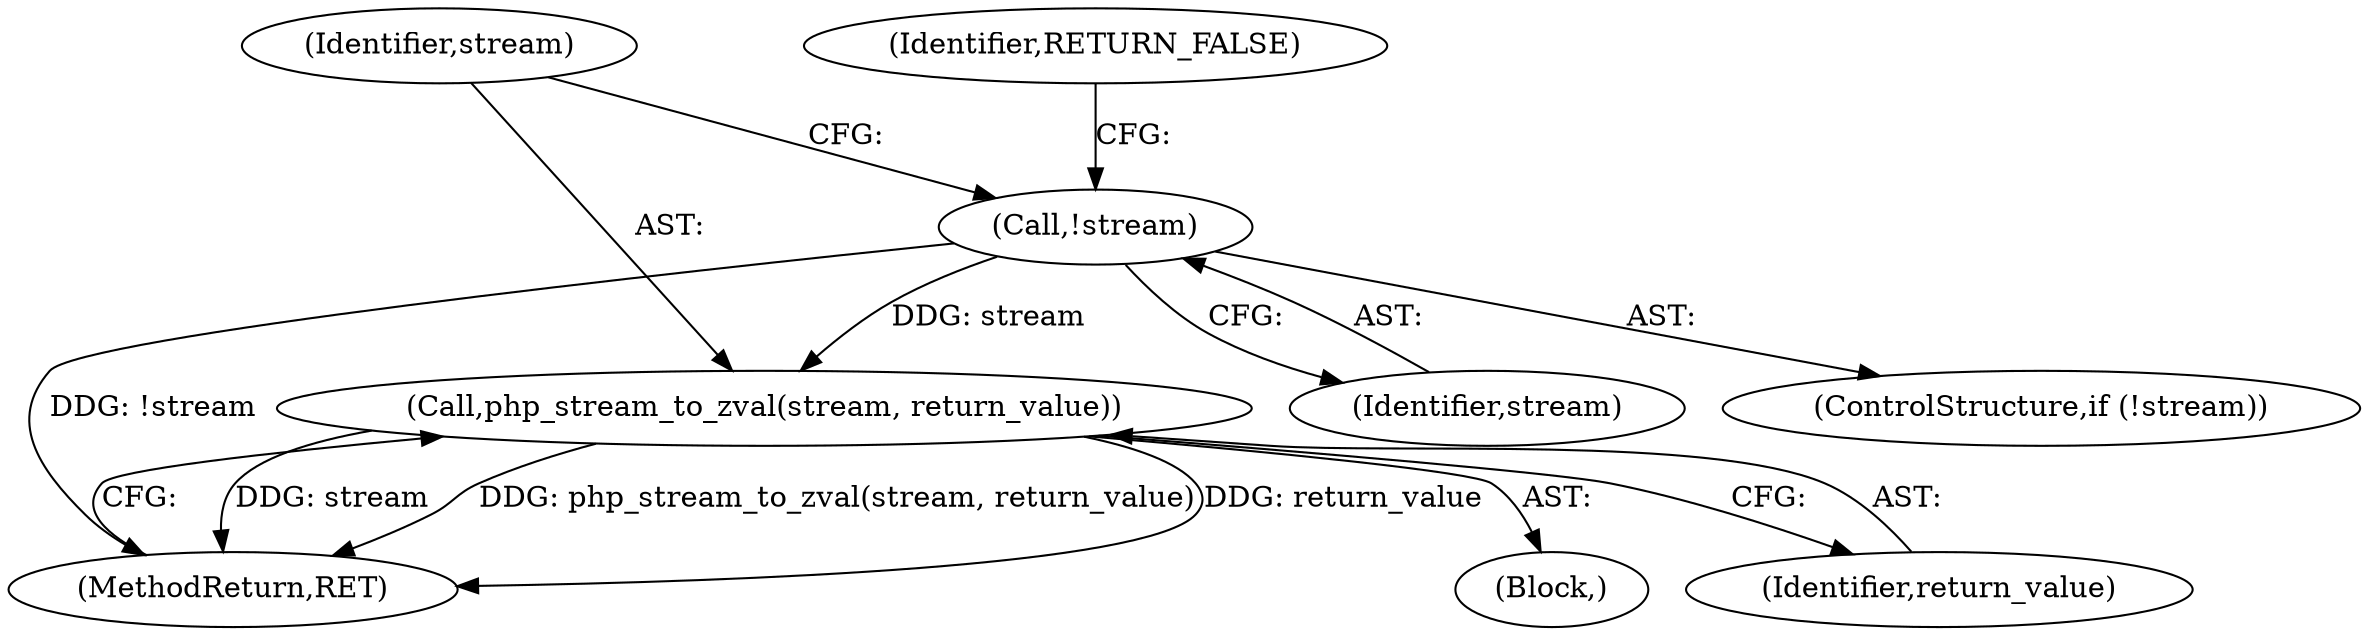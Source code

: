 digraph "0_php_4435b9142ff9813845d5c97ab29a5d637bedb257_9@pointer" {
"1000129" [label="(Call,php_stream_to_zval(stream, return_value))"];
"1000125" [label="(Call,!stream)"];
"1000132" [label="(MethodReturn,RET)"];
"1000130" [label="(Identifier,stream)"];
"1000102" [label="(Block,)"];
"1000125" [label="(Call,!stream)"];
"1000128" [label="(Identifier,RETURN_FALSE)"];
"1000129" [label="(Call,php_stream_to_zval(stream, return_value))"];
"1000126" [label="(Identifier,stream)"];
"1000131" [label="(Identifier,return_value)"];
"1000124" [label="(ControlStructure,if (!stream))"];
"1000129" -> "1000102"  [label="AST: "];
"1000129" -> "1000131"  [label="CFG: "];
"1000130" -> "1000129"  [label="AST: "];
"1000131" -> "1000129"  [label="AST: "];
"1000132" -> "1000129"  [label="CFG: "];
"1000129" -> "1000132"  [label="DDG: stream"];
"1000129" -> "1000132"  [label="DDG: php_stream_to_zval(stream, return_value)"];
"1000129" -> "1000132"  [label="DDG: return_value"];
"1000125" -> "1000129"  [label="DDG: stream"];
"1000125" -> "1000124"  [label="AST: "];
"1000125" -> "1000126"  [label="CFG: "];
"1000126" -> "1000125"  [label="AST: "];
"1000128" -> "1000125"  [label="CFG: "];
"1000130" -> "1000125"  [label="CFG: "];
"1000125" -> "1000132"  [label="DDG: !stream"];
}

